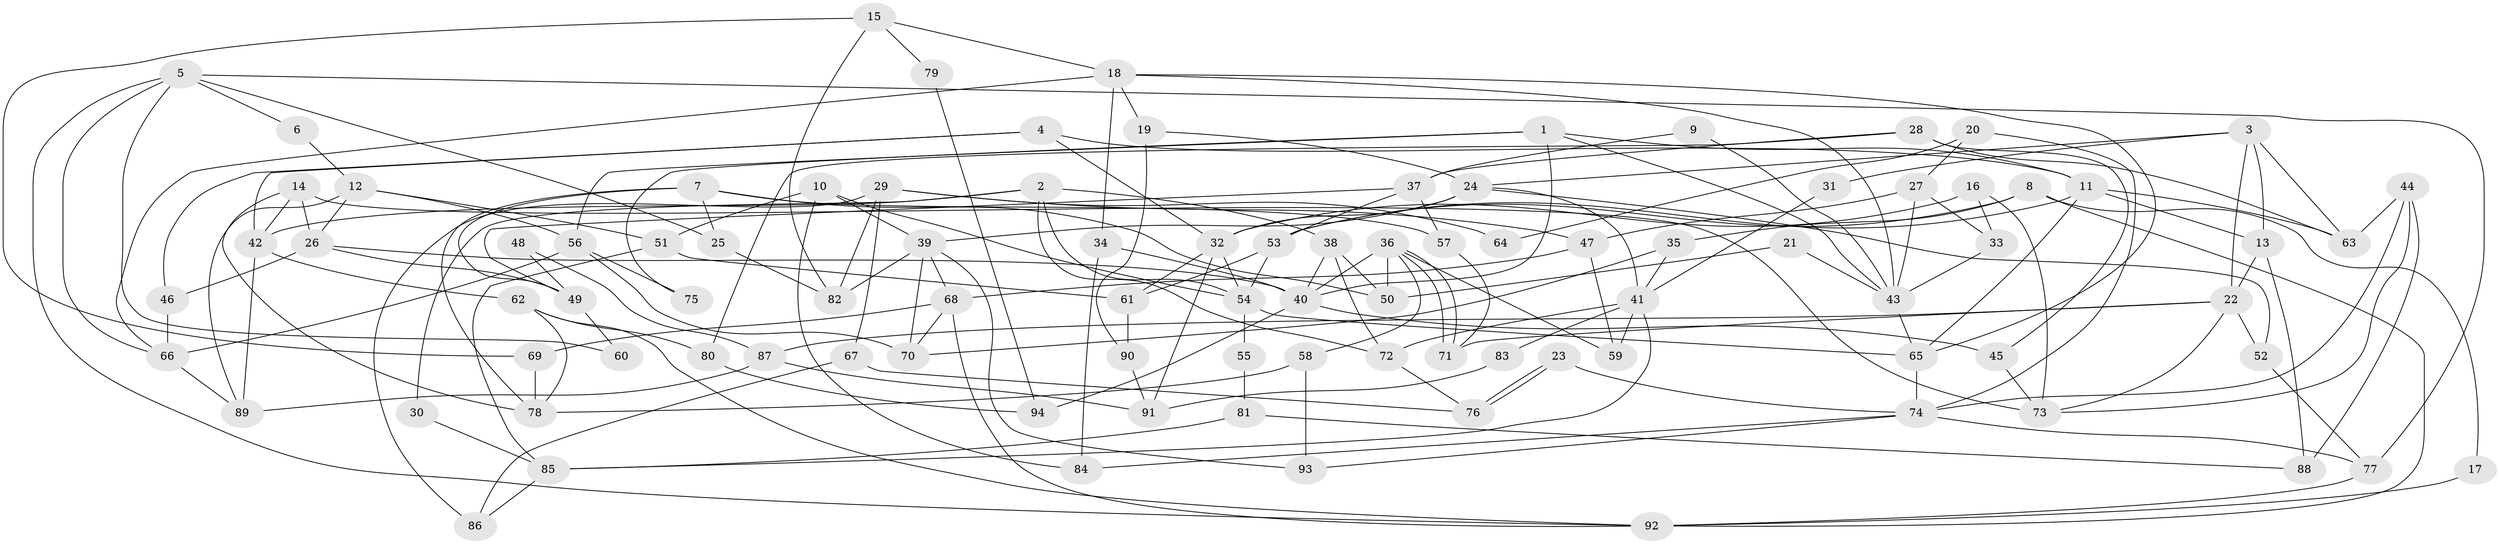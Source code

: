 // Generated by graph-tools (version 1.1) at 2025/35/03/09/25 02:35:56]
// undirected, 94 vertices, 188 edges
graph export_dot {
graph [start="1"]
  node [color=gray90,style=filled];
  1;
  2;
  3;
  4;
  5;
  6;
  7;
  8;
  9;
  10;
  11;
  12;
  13;
  14;
  15;
  16;
  17;
  18;
  19;
  20;
  21;
  22;
  23;
  24;
  25;
  26;
  27;
  28;
  29;
  30;
  31;
  32;
  33;
  34;
  35;
  36;
  37;
  38;
  39;
  40;
  41;
  42;
  43;
  44;
  45;
  46;
  47;
  48;
  49;
  50;
  51;
  52;
  53;
  54;
  55;
  56;
  57;
  58;
  59;
  60;
  61;
  62;
  63;
  64;
  65;
  66;
  67;
  68;
  69;
  70;
  71;
  72;
  73;
  74;
  75;
  76;
  77;
  78;
  79;
  80;
  81;
  82;
  83;
  84;
  85;
  86;
  87;
  88;
  89;
  90;
  91;
  92;
  93;
  94;
  1 -- 40;
  1 -- 43;
  1 -- 11;
  1 -- 56;
  1 -- 75;
  2 -- 54;
  2 -- 38;
  2 -- 30;
  2 -- 42;
  2 -- 72;
  3 -- 22;
  3 -- 24;
  3 -- 13;
  3 -- 31;
  3 -- 63;
  4 -- 11;
  4 -- 42;
  4 -- 32;
  4 -- 46;
  5 -- 77;
  5 -- 25;
  5 -- 6;
  5 -- 60;
  5 -- 66;
  5 -- 92;
  6 -- 12;
  7 -- 57;
  7 -- 78;
  7 -- 25;
  7 -- 49;
  7 -- 50;
  8 -- 53;
  8 -- 92;
  8 -- 17;
  8 -- 35;
  9 -- 43;
  9 -- 37;
  10 -- 39;
  10 -- 51;
  10 -- 54;
  10 -- 84;
  11 -- 65;
  11 -- 13;
  11 -- 53;
  11 -- 63;
  12 -- 56;
  12 -- 26;
  12 -- 51;
  12 -- 89;
  13 -- 22;
  13 -- 88;
  14 -- 42;
  14 -- 26;
  14 -- 73;
  14 -- 78;
  15 -- 18;
  15 -- 82;
  15 -- 69;
  15 -- 79;
  16 -- 73;
  16 -- 32;
  16 -- 33;
  17 -- 92;
  18 -- 43;
  18 -- 65;
  18 -- 19;
  18 -- 34;
  18 -- 66;
  19 -- 24;
  19 -- 90;
  20 -- 27;
  20 -- 74;
  20 -- 64;
  21 -- 50;
  21 -- 43;
  22 -- 52;
  22 -- 71;
  22 -- 73;
  22 -- 87;
  23 -- 74;
  23 -- 76;
  23 -- 76;
  24 -- 41;
  24 -- 32;
  24 -- 39;
  24 -- 52;
  25 -- 82;
  26 -- 49;
  26 -- 46;
  26 -- 40;
  27 -- 43;
  27 -- 47;
  27 -- 33;
  28 -- 45;
  28 -- 63;
  28 -- 37;
  28 -- 80;
  29 -- 67;
  29 -- 47;
  29 -- 64;
  29 -- 82;
  29 -- 86;
  30 -- 85;
  31 -- 41;
  32 -- 91;
  32 -- 54;
  32 -- 61;
  33 -- 43;
  34 -- 84;
  34 -- 40;
  35 -- 70;
  35 -- 41;
  36 -- 40;
  36 -- 71;
  36 -- 71;
  36 -- 50;
  36 -- 58;
  36 -- 59;
  37 -- 53;
  37 -- 49;
  37 -- 57;
  38 -- 40;
  38 -- 50;
  38 -- 72;
  39 -- 70;
  39 -- 68;
  39 -- 82;
  39 -- 93;
  40 -- 45;
  40 -- 94;
  41 -- 72;
  41 -- 59;
  41 -- 83;
  41 -- 85;
  42 -- 89;
  42 -- 62;
  43 -- 65;
  44 -- 73;
  44 -- 63;
  44 -- 74;
  44 -- 88;
  45 -- 73;
  46 -- 66;
  47 -- 68;
  47 -- 59;
  48 -- 49;
  48 -- 87;
  49 -- 60;
  51 -- 61;
  51 -- 85;
  52 -- 77;
  53 -- 54;
  53 -- 61;
  54 -- 55;
  54 -- 65;
  55 -- 81;
  56 -- 66;
  56 -- 70;
  56 -- 75;
  57 -- 71;
  58 -- 78;
  58 -- 93;
  61 -- 90;
  62 -- 92;
  62 -- 78;
  62 -- 80;
  65 -- 74;
  66 -- 89;
  67 -- 86;
  67 -- 76;
  68 -- 69;
  68 -- 70;
  68 -- 92;
  69 -- 78;
  72 -- 76;
  74 -- 93;
  74 -- 77;
  74 -- 84;
  77 -- 92;
  79 -- 94;
  80 -- 94;
  81 -- 88;
  81 -- 85;
  83 -- 91;
  85 -- 86;
  87 -- 89;
  87 -- 91;
  90 -- 91;
}
